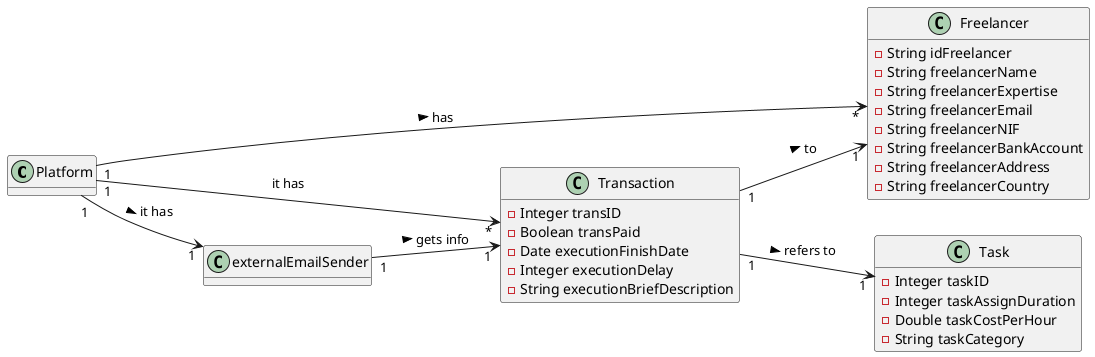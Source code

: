 @startuml

hide methods
left to right direction


class Platform {

}

class Freelancer {
-String idFreelancer
-String freelancerName
-String freelancerExpertise
-String freelancerEmail
-String freelancerNIF
-String freelancerBankAccount
-String freelancerAddress
-String freelancerCountry
}


class Task{
-Integer taskID
-Integer taskAssignDuration
-Double taskCostPerHour
-String taskCategory
}

class Transaction {
-Integer transID
-Boolean transPaid
-Date executionFinishDate
-Integer executionDelay
-String executionBriefDescription
}

class externalEmailSender

Platform"1" --> "*" Freelancer : has >
Platform"1" -->"*" Transaction : it has
Platform"1" -->"1" externalEmailSender : it has >
externalEmailSender"1" --> "1"Transaction : gets info >
Transaction "1" --> "1" Task: refers to >
Transaction "1" --> "1" Freelancer: to >
@enduml
